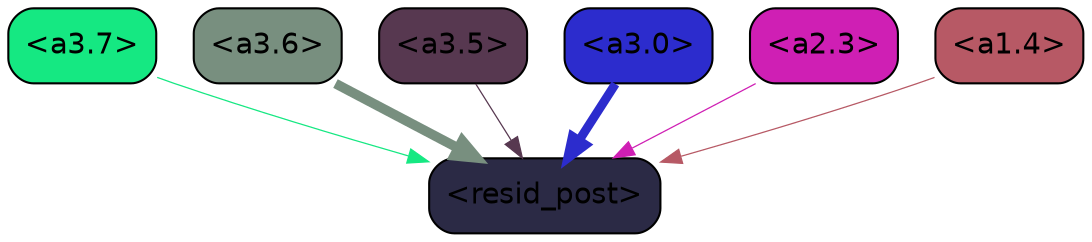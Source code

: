 strict digraph "" {
	graph [bgcolor=transparent,
		layout=dot,
		overlap=false,
		splines=true
	];
	"<a3.7>"	[color=black,
		fillcolor="#15e882",
		fontname=Helvetica,
		shape=box,
		style="filled, rounded"];
	"<resid_post>"	[color=black,
		fillcolor="#2b2a45",
		fontname=Helvetica,
		shape=box,
		style="filled, rounded"];
	"<a3.7>" -> "<resid_post>"	[color="#15e882",
		penwidth=0.6];
	"<a3.6>"	[color=black,
		fillcolor="#788f7f",
		fontname=Helvetica,
		shape=box,
		style="filled, rounded"];
	"<a3.6>" -> "<resid_post>"	[color="#788f7f",
		penwidth=4.6696330308914185];
	"<a3.5>"	[color=black,
		fillcolor="#573850",
		fontname=Helvetica,
		shape=box,
		style="filled, rounded"];
	"<a3.5>" -> "<resid_post>"	[color="#573850",
		penwidth=0.6];
	"<a3.0>"	[color=black,
		fillcolor="#2c2ccd",
		fontname=Helvetica,
		shape=box,
		style="filled, rounded"];
	"<a3.0>" -> "<resid_post>"	[color="#2c2ccd",
		penwidth=4.282557368278503];
	"<a2.3>"	[color=black,
		fillcolor="#cf1fb4",
		fontname=Helvetica,
		shape=box,
		style="filled, rounded"];
	"<a2.3>" -> "<resid_post>"	[color="#cf1fb4",
		penwidth=0.6];
	"<a1.4>"	[color=black,
		fillcolor="#b75965",
		fontname=Helvetica,
		shape=box,
		style="filled, rounded"];
	"<a1.4>" -> "<resid_post>"	[color="#b75965",
		penwidth=0.6];
}
